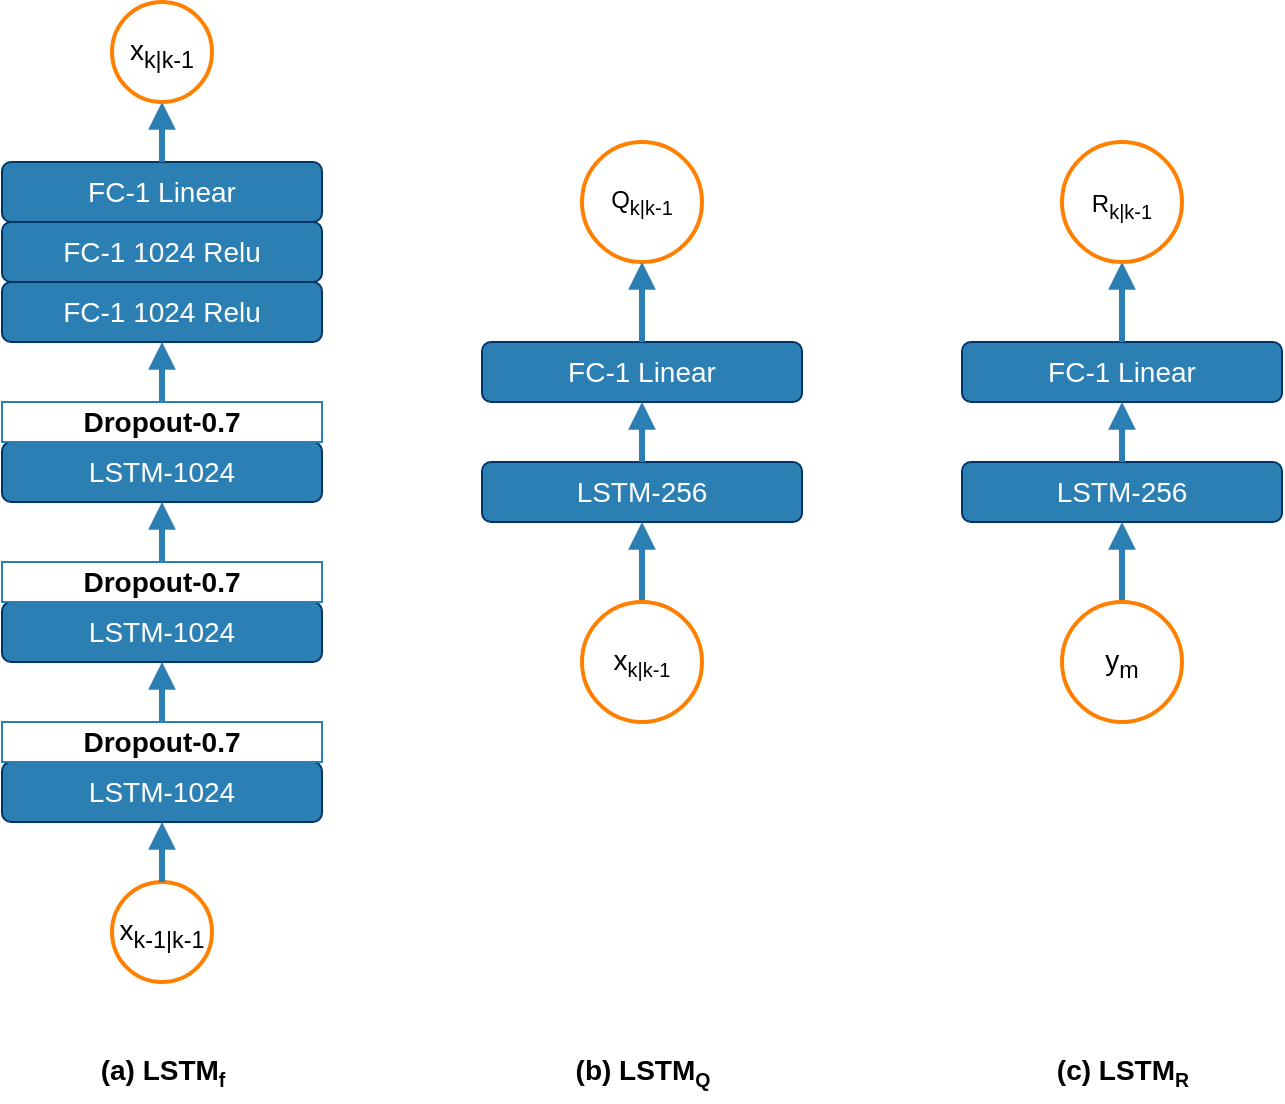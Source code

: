 <mxfile version="24.8.3">
  <diagram name="第 1 页" id="yd0BF8ma2050-YYUEpnQ">
    <mxGraphModel dx="1562" dy="891" grid="1" gridSize="10" guides="1" tooltips="1" connect="1" arrows="1" fold="1" page="1" pageScale="1" pageWidth="1169" pageHeight="827" math="0" shadow="0">
      <root>
        <mxCell id="0" />
        <mxCell id="1" parent="0" />
        <mxCell id="3hz-Cu_VJg6a0MOkvYrD-1" value="&lt;font color=&quot;#ffffff&quot; style=&quot;font-size: 14px;&quot;&gt;FC-1 Linear&lt;/font&gt;" style="rounded=1;whiteSpace=wrap;html=1;fillColor=#2C7FB3;strokeColor=#003366;" parent="1" vertex="1">
          <mxGeometry x="560" y="290" width="160" height="30" as="geometry" />
        </mxCell>
        <mxCell id="3hz-Cu_VJg6a0MOkvYrD-2" value="&lt;font color=&quot;#ffffff&quot; style=&quot;font-size: 14px;&quot;&gt;FC-1 Linear&lt;/font&gt;" style="rounded=1;whiteSpace=wrap;html=1;fillColor=#2C7FB3;strokeColor=#003366;" parent="1" vertex="1">
          <mxGeometry x="800" y="290" width="160" height="30" as="geometry" />
        </mxCell>
        <mxCell id="3hz-Cu_VJg6a0MOkvYrD-3" value="&lt;font color=&quot;#ffffff&quot; style=&quot;font-size: 14px;&quot;&gt;FC-1 Linear&lt;/font&gt;" style="rounded=1;whiteSpace=wrap;html=1;fillColor=#2C7FB3;strokeColor=#003366;" parent="1" vertex="1">
          <mxGeometry x="320" y="200" width="160" height="30" as="geometry" />
        </mxCell>
        <mxCell id="3hz-Cu_VJg6a0MOkvYrD-4" value="&lt;font color=&quot;#ffffff&quot; style=&quot;font-size: 14px;&quot;&gt;LSTM-256&lt;/font&gt;" style="rounded=1;whiteSpace=wrap;html=1;fillColor=#2C7FB3;strokeColor=#003366;" parent="1" vertex="1">
          <mxGeometry x="560" y="350" width="160" height="30" as="geometry" />
        </mxCell>
        <mxCell id="3hz-Cu_VJg6a0MOkvYrD-5" value="&lt;font color=&quot;#ffffff&quot; style=&quot;font-size: 14px;&quot;&gt;LSTM-256&lt;/font&gt;" style="rounded=1;whiteSpace=wrap;html=1;fillColor=#2C7FB3;strokeColor=#003366;" parent="1" vertex="1">
          <mxGeometry x="800" y="350" width="160" height="30" as="geometry" />
        </mxCell>
        <mxCell id="3hz-Cu_VJg6a0MOkvYrD-6" value="Q&lt;sub&gt;k|k-1&lt;/sub&gt;" style="ellipse;whiteSpace=wrap;html=1;aspect=fixed;strokeWidth=2;strokeColor=#FF8000;" parent="1" vertex="1">
          <mxGeometry x="610" y="190" width="60" height="60" as="geometry" />
        </mxCell>
        <mxCell id="3hz-Cu_VJg6a0MOkvYrD-11" value="" style="endArrow=block;html=1;rounded=1;exitX=0.5;exitY=0;exitDx=0;exitDy=0;entryX=0.5;entryY=1;entryDx=0;entryDy=0;strokeWidth=3;curved=0;strokeColor=#2C7FB3;endSize=6;startSize=6;jumpStyle=none;endFill=1;" parent="1" target="3hz-Cu_VJg6a0MOkvYrD-4" edge="1">
          <mxGeometry width="50" height="50" relative="1" as="geometry">
            <mxPoint x="640" y="420" as="sourcePoint" />
            <mxPoint x="740" y="430" as="targetPoint" />
          </mxGeometry>
        </mxCell>
        <mxCell id="Bz3XmAj7K0o91D-MTdjv-1" value="" style="endArrow=block;html=1;rounded=1;exitX=0.5;exitY=0;exitDx=0;exitDy=0;entryX=0.5;entryY=1;entryDx=0;entryDy=0;strokeWidth=3;curved=0;strokeColor=#2C7FB3;endSize=6;startSize=6;jumpStyle=none;endFill=1;" parent="1" source="3hz-Cu_VJg6a0MOkvYrD-4" target="3hz-Cu_VJg6a0MOkvYrD-1" edge="1">
          <mxGeometry width="50" height="50" relative="1" as="geometry">
            <mxPoint x="490" y="340" as="sourcePoint" />
            <mxPoint x="490" y="300" as="targetPoint" />
          </mxGeometry>
        </mxCell>
        <mxCell id="Bz3XmAj7K0o91D-MTdjv-2" value="" style="endArrow=block;html=1;rounded=1;exitX=0.5;exitY=0;exitDx=0;exitDy=0;entryX=0.5;entryY=1;entryDx=0;entryDy=0;strokeWidth=3;curved=0;strokeColor=#2C7FB3;endSize=6;startSize=6;jumpStyle=none;endFill=1;" parent="1" source="3hz-Cu_VJg6a0MOkvYrD-1" target="3hz-Cu_VJg6a0MOkvYrD-6" edge="1">
          <mxGeometry width="50" height="50" relative="1" as="geometry">
            <mxPoint x="740" y="210" as="sourcePoint" />
            <mxPoint x="740" y="170" as="targetPoint" />
          </mxGeometry>
        </mxCell>
        <mxCell id="Bz3XmAj7K0o91D-MTdjv-3" value="" style="endArrow=block;html=1;rounded=1;exitX=0.5;exitY=0;exitDx=0;exitDy=0;entryX=0.5;entryY=1;entryDx=0;entryDy=0;strokeWidth=3;curved=0;strokeColor=#2C7FB3;endSize=6;startSize=6;jumpStyle=none;endFill=1;" parent="1" target="3hz-Cu_VJg6a0MOkvYrD-5" edge="1">
          <mxGeometry width="50" height="50" relative="1" as="geometry">
            <mxPoint x="880" y="420" as="sourcePoint" />
            <mxPoint x="1040" y="380" as="targetPoint" />
          </mxGeometry>
        </mxCell>
        <mxCell id="Bz3XmAj7K0o91D-MTdjv-4" value="" style="endArrow=block;html=1;rounded=1;exitX=0.5;exitY=0;exitDx=0;exitDy=0;entryX=0.5;entryY=1;entryDx=0;entryDy=0;strokeWidth=3;curved=0;strokeColor=#2C7FB3;endSize=6;startSize=6;jumpStyle=none;endFill=1;" parent="1" source="3hz-Cu_VJg6a0MOkvYrD-5" target="3hz-Cu_VJg6a0MOkvYrD-2" edge="1">
          <mxGeometry width="50" height="50" relative="1" as="geometry">
            <mxPoint x="1060" y="260" as="sourcePoint" />
            <mxPoint x="1060" y="220" as="targetPoint" />
          </mxGeometry>
        </mxCell>
        <mxCell id="Bz3XmAj7K0o91D-MTdjv-5" value="" style="endArrow=block;html=1;rounded=1;exitX=0.5;exitY=0;exitDx=0;exitDy=0;entryX=0.5;entryY=1;entryDx=0;entryDy=0;strokeWidth=3;curved=0;strokeColor=#2C7FB3;endSize=6;startSize=6;jumpStyle=none;endFill=1;" parent="1" source="3hz-Cu_VJg6a0MOkvYrD-2" edge="1">
          <mxGeometry width="50" height="50" relative="1" as="geometry">
            <mxPoint x="1030" y="190" as="sourcePoint" />
            <mxPoint x="880" y="250" as="targetPoint" />
          </mxGeometry>
        </mxCell>
        <mxCell id="Bz3XmAj7K0o91D-MTdjv-6" value="&lt;font color=&quot;#ffffff&quot; style=&quot;font-size: 14px;&quot;&gt;FC-1 1024 Relu&lt;/font&gt;" style="rounded=1;whiteSpace=wrap;html=1;fillColor=#2C7FB3;strokeColor=#003366;" parent="1" vertex="1">
          <mxGeometry x="320" y="230" width="160" height="30" as="geometry" />
        </mxCell>
        <mxCell id="Bz3XmAj7K0o91D-MTdjv-7" value="&lt;font color=&quot;#ffffff&quot; style=&quot;font-size: 14px;&quot;&gt;FC-1 1024 Relu&lt;/font&gt;" style="rounded=1;whiteSpace=wrap;html=1;fillColor=#2C7FB3;strokeColor=#003366;" parent="1" vertex="1">
          <mxGeometry x="320" y="260" width="160" height="30" as="geometry" />
        </mxCell>
        <mxCell id="Bz3XmAj7K0o91D-MTdjv-8" value="&lt;font color=&quot;#ffffff&quot; style=&quot;font-size: 14px;&quot;&gt;LSTM-1024&lt;/font&gt;" style="rounded=1;whiteSpace=wrap;html=1;fillColor=#2C7FB3;strokeColor=#003366;" parent="1" vertex="1">
          <mxGeometry x="320" y="340" width="160" height="30" as="geometry" />
        </mxCell>
        <mxCell id="Bz3XmAj7K0o91D-MTdjv-9" value="&lt;font face=&quot;Helvetica&quot; style=&quot;font-size: 14px;&quot;&gt;&lt;b style=&quot;&quot;&gt;Dropout-0.7&lt;/b&gt;&lt;/font&gt;" style="rounded=0;whiteSpace=wrap;html=1;strokeColor=#2C7FB3;" parent="1" vertex="1">
          <mxGeometry x="320" y="320" width="160" height="20" as="geometry" />
        </mxCell>
        <mxCell id="Bz3XmAj7K0o91D-MTdjv-11" value="&lt;font color=&quot;#ffffff&quot; style=&quot;font-size: 14px;&quot;&gt;LSTM-1024&lt;/font&gt;" style="rounded=1;whiteSpace=wrap;html=1;fillColor=#2C7FB3;strokeColor=#003366;" parent="1" vertex="1">
          <mxGeometry x="320" y="420" width="160" height="30" as="geometry" />
        </mxCell>
        <mxCell id="Bz3XmAj7K0o91D-MTdjv-12" value="&lt;font face=&quot;Helvetica&quot; style=&quot;font-size: 14px;&quot;&gt;&lt;b style=&quot;&quot;&gt;Dropout-0.7&lt;/b&gt;&lt;/font&gt;" style="rounded=0;whiteSpace=wrap;html=1;strokeColor=#2C7FB3;" parent="1" vertex="1">
          <mxGeometry x="320" y="400" width="160" height="20" as="geometry" />
        </mxCell>
        <mxCell id="Bz3XmAj7K0o91D-MTdjv-13" value="&lt;font color=&quot;#ffffff&quot; style=&quot;font-size: 14px;&quot;&gt;LSTM-1024&lt;/font&gt;" style="rounded=1;whiteSpace=wrap;html=1;fillColor=#2C7FB3;strokeColor=#003366;" parent="1" vertex="1">
          <mxGeometry x="320" y="500" width="160" height="30" as="geometry" />
        </mxCell>
        <mxCell id="Bz3XmAj7K0o91D-MTdjv-14" value="&lt;font face=&quot;Helvetica&quot; style=&quot;font-size: 14px;&quot;&gt;&lt;b style=&quot;&quot;&gt;Dropout-0.7&lt;/b&gt;&lt;/font&gt;" style="rounded=0;whiteSpace=wrap;html=1;strokeColor=#2C7FB3;" parent="1" vertex="1">
          <mxGeometry x="320" y="480" width="160" height="20" as="geometry" />
        </mxCell>
        <mxCell id="Bz3XmAj7K0o91D-MTdjv-16" value="&lt;font style=&quot;font-size: 14px;&quot;&gt;x&lt;sub&gt;k-1|k-1&lt;/sub&gt;&lt;/font&gt;" style="ellipse;whiteSpace=wrap;html=1;aspect=fixed;strokeWidth=2;strokeColor=#FF8000;" parent="1" vertex="1">
          <mxGeometry x="375" y="560" width="50" height="50" as="geometry" />
        </mxCell>
        <mxCell id="Bz3XmAj7K0o91D-MTdjv-17" value="" style="endArrow=block;html=1;rounded=1;exitX=0.5;exitY=0;exitDx=0;exitDy=0;entryX=0.5;entryY=1;entryDx=0;entryDy=0;strokeWidth=3;curved=0;strokeColor=#2C7FB3;endSize=6;startSize=6;jumpStyle=none;endFill=1;" parent="1" source="Bz3XmAj7K0o91D-MTdjv-16" target="Bz3XmAj7K0o91D-MTdjv-13" edge="1">
          <mxGeometry width="50" height="50" relative="1" as="geometry">
            <mxPoint x="610" y="470" as="sourcePoint" />
            <mxPoint x="610" y="430" as="targetPoint" />
          </mxGeometry>
        </mxCell>
        <mxCell id="Bz3XmAj7K0o91D-MTdjv-18" value="" style="endArrow=block;html=1;rounded=1;exitX=0.5;exitY=0;exitDx=0;exitDy=0;entryX=0.5;entryY=1;entryDx=0;entryDy=0;strokeWidth=3;curved=0;strokeColor=#2C7FB3;endSize=6;startSize=6;jumpStyle=none;endFill=1;" parent="1" source="Bz3XmAj7K0o91D-MTdjv-14" target="Bz3XmAj7K0o91D-MTdjv-11" edge="1">
          <mxGeometry width="50" height="50" relative="1" as="geometry">
            <mxPoint x="510" y="460" as="sourcePoint" />
            <mxPoint x="510" y="420" as="targetPoint" />
          </mxGeometry>
        </mxCell>
        <mxCell id="Bz3XmAj7K0o91D-MTdjv-19" value="" style="endArrow=block;html=1;rounded=1;exitX=0.5;exitY=0;exitDx=0;exitDy=0;entryX=0.5;entryY=1;entryDx=0;entryDy=0;strokeWidth=3;curved=0;strokeColor=#2C7FB3;endSize=6;startSize=6;jumpStyle=none;endFill=1;" parent="1" source="Bz3XmAj7K0o91D-MTdjv-12" target="Bz3XmAj7K0o91D-MTdjv-8" edge="1">
          <mxGeometry width="50" height="50" relative="1" as="geometry">
            <mxPoint x="540" y="380" as="sourcePoint" />
            <mxPoint x="540" y="340" as="targetPoint" />
          </mxGeometry>
        </mxCell>
        <mxCell id="Bz3XmAj7K0o91D-MTdjv-20" value="" style="endArrow=block;html=1;rounded=1;exitX=0.5;exitY=0;exitDx=0;exitDy=0;entryX=0.5;entryY=1;entryDx=0;entryDy=0;strokeWidth=3;curved=0;strokeColor=#2C7FB3;endSize=6;startSize=6;jumpStyle=none;endFill=1;" parent="1" source="Bz3XmAj7K0o91D-MTdjv-9" target="Bz3XmAj7K0o91D-MTdjv-7" edge="1">
          <mxGeometry width="50" height="50" relative="1" as="geometry">
            <mxPoint x="510" y="300" as="sourcePoint" />
            <mxPoint x="510" y="260" as="targetPoint" />
          </mxGeometry>
        </mxCell>
        <mxCell id="Bz3XmAj7K0o91D-MTdjv-21" value="" style="endArrow=block;html=1;rounded=1;exitX=0.5;exitY=0;exitDx=0;exitDy=0;entryX=0.5;entryY=1;entryDx=0;entryDy=0;strokeWidth=3;curved=0;strokeColor=#2C7FB3;endSize=6;startSize=6;jumpStyle=none;endFill=1;" parent="1" source="3hz-Cu_VJg6a0MOkvYrD-3" edge="1">
          <mxGeometry width="50" height="50" relative="1" as="geometry">
            <mxPoint x="490" y="150" as="sourcePoint" />
            <mxPoint x="400" y="170" as="targetPoint" />
          </mxGeometry>
        </mxCell>
        <mxCell id="Bz3XmAj7K0o91D-MTdjv-22" value="&lt;font style=&quot;&quot;&gt;&lt;b style=&quot;&quot;&gt;&lt;span style=&quot;font-size: 14px;&quot;&gt;(a) LSTM&lt;/span&gt;&lt;span style=&quot;font-size: 11.667px;&quot;&gt;&lt;sub&gt;f&lt;/sub&gt;&lt;/span&gt;&lt;/b&gt;&lt;/font&gt;" style="text;html=1;align=center;verticalAlign=middle;whiteSpace=wrap;rounded=0;" parent="1" vertex="1">
          <mxGeometry x="352.5" y="640" width="95" height="30" as="geometry" />
        </mxCell>
        <mxCell id="Bz3XmAj7K0o91D-MTdjv-24" value="&lt;font style=&quot;&quot;&gt;&lt;b style=&quot;&quot;&gt;&lt;span style=&quot;font-size: 14px;&quot;&gt;(b) LSTM&lt;/span&gt;&lt;span style=&quot;font-size: 11.667px;&quot;&gt;&lt;sub&gt;Q&lt;/sub&gt;&lt;/span&gt;&lt;/b&gt;&lt;/font&gt;" style="text;html=1;align=center;verticalAlign=middle;whiteSpace=wrap;rounded=0;" parent="1" vertex="1">
          <mxGeometry x="592.5" y="640" width="95" height="30" as="geometry" />
        </mxCell>
        <mxCell id="Bz3XmAj7K0o91D-MTdjv-25" value="&lt;font style=&quot;&quot;&gt;&lt;b style=&quot;&quot;&gt;&lt;span style=&quot;font-size: 14px;&quot;&gt;(c) LSTM&lt;/span&gt;&lt;span style=&quot;font-size: 11.667px;&quot;&gt;&lt;sub&gt;R&lt;/sub&gt;&lt;/span&gt;&lt;/b&gt;&lt;/font&gt;" style="text;html=1;align=center;verticalAlign=middle;whiteSpace=wrap;rounded=0;" parent="1" vertex="1">
          <mxGeometry x="832.5" y="640" width="95" height="30" as="geometry" />
        </mxCell>
        <mxCell id="hf0ZCbTYDsrd_wAdct8u-2" value="&lt;font style=&quot;font-size: 14px;&quot;&gt;x&lt;sub&gt;k|k-1&lt;/sub&gt;&lt;/font&gt;" style="ellipse;whiteSpace=wrap;html=1;aspect=fixed;strokeWidth=2;strokeColor=#FF8000;" parent="1" vertex="1">
          <mxGeometry x="375" y="120" width="50" height="50" as="geometry" />
        </mxCell>
        <mxCell id="hf0ZCbTYDsrd_wAdct8u-3" value="&lt;span style=&quot;font-size: 14px;&quot;&gt;x&lt;/span&gt;&lt;sub&gt;k|k-1&lt;/sub&gt;" style="ellipse;whiteSpace=wrap;html=1;aspect=fixed;strokeWidth=2;strokeColor=#FF8000;" parent="1" vertex="1">
          <mxGeometry x="610" y="420" width="60" height="60" as="geometry" />
        </mxCell>
        <mxCell id="hf0ZCbTYDsrd_wAdct8u-4" value="&lt;span style=&quot;font-size: 14px;&quot;&gt;y&lt;sub&gt;m&lt;/sub&gt;&lt;/span&gt;" style="ellipse;whiteSpace=wrap;html=1;aspect=fixed;strokeWidth=2;strokeColor=#FF8000;" parent="1" vertex="1">
          <mxGeometry x="850" y="420" width="60" height="60" as="geometry" />
        </mxCell>
        <mxCell id="hf0ZCbTYDsrd_wAdct8u-5" value="&lt;sub&gt;&lt;span style=&quot;font-size: 12px;&quot;&gt;R&lt;sub&gt;k|k-1&lt;/sub&gt;&lt;/span&gt;&lt;/sub&gt;" style="ellipse;whiteSpace=wrap;html=1;aspect=fixed;strokeWidth=2;strokeColor=#FF8000;" parent="1" vertex="1">
          <mxGeometry x="850" y="190" width="60" height="60" as="geometry" />
        </mxCell>
      </root>
    </mxGraphModel>
  </diagram>
</mxfile>
